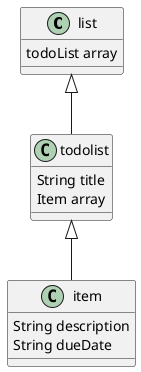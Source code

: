 @startuml
'https://plantuml.com/class-diagram




list <|-- todolist
todolist <|-- item


class item {
String description
String dueDate
}

class todolist{
String title
Item array
}

class list{
todoList array
}


@enduml